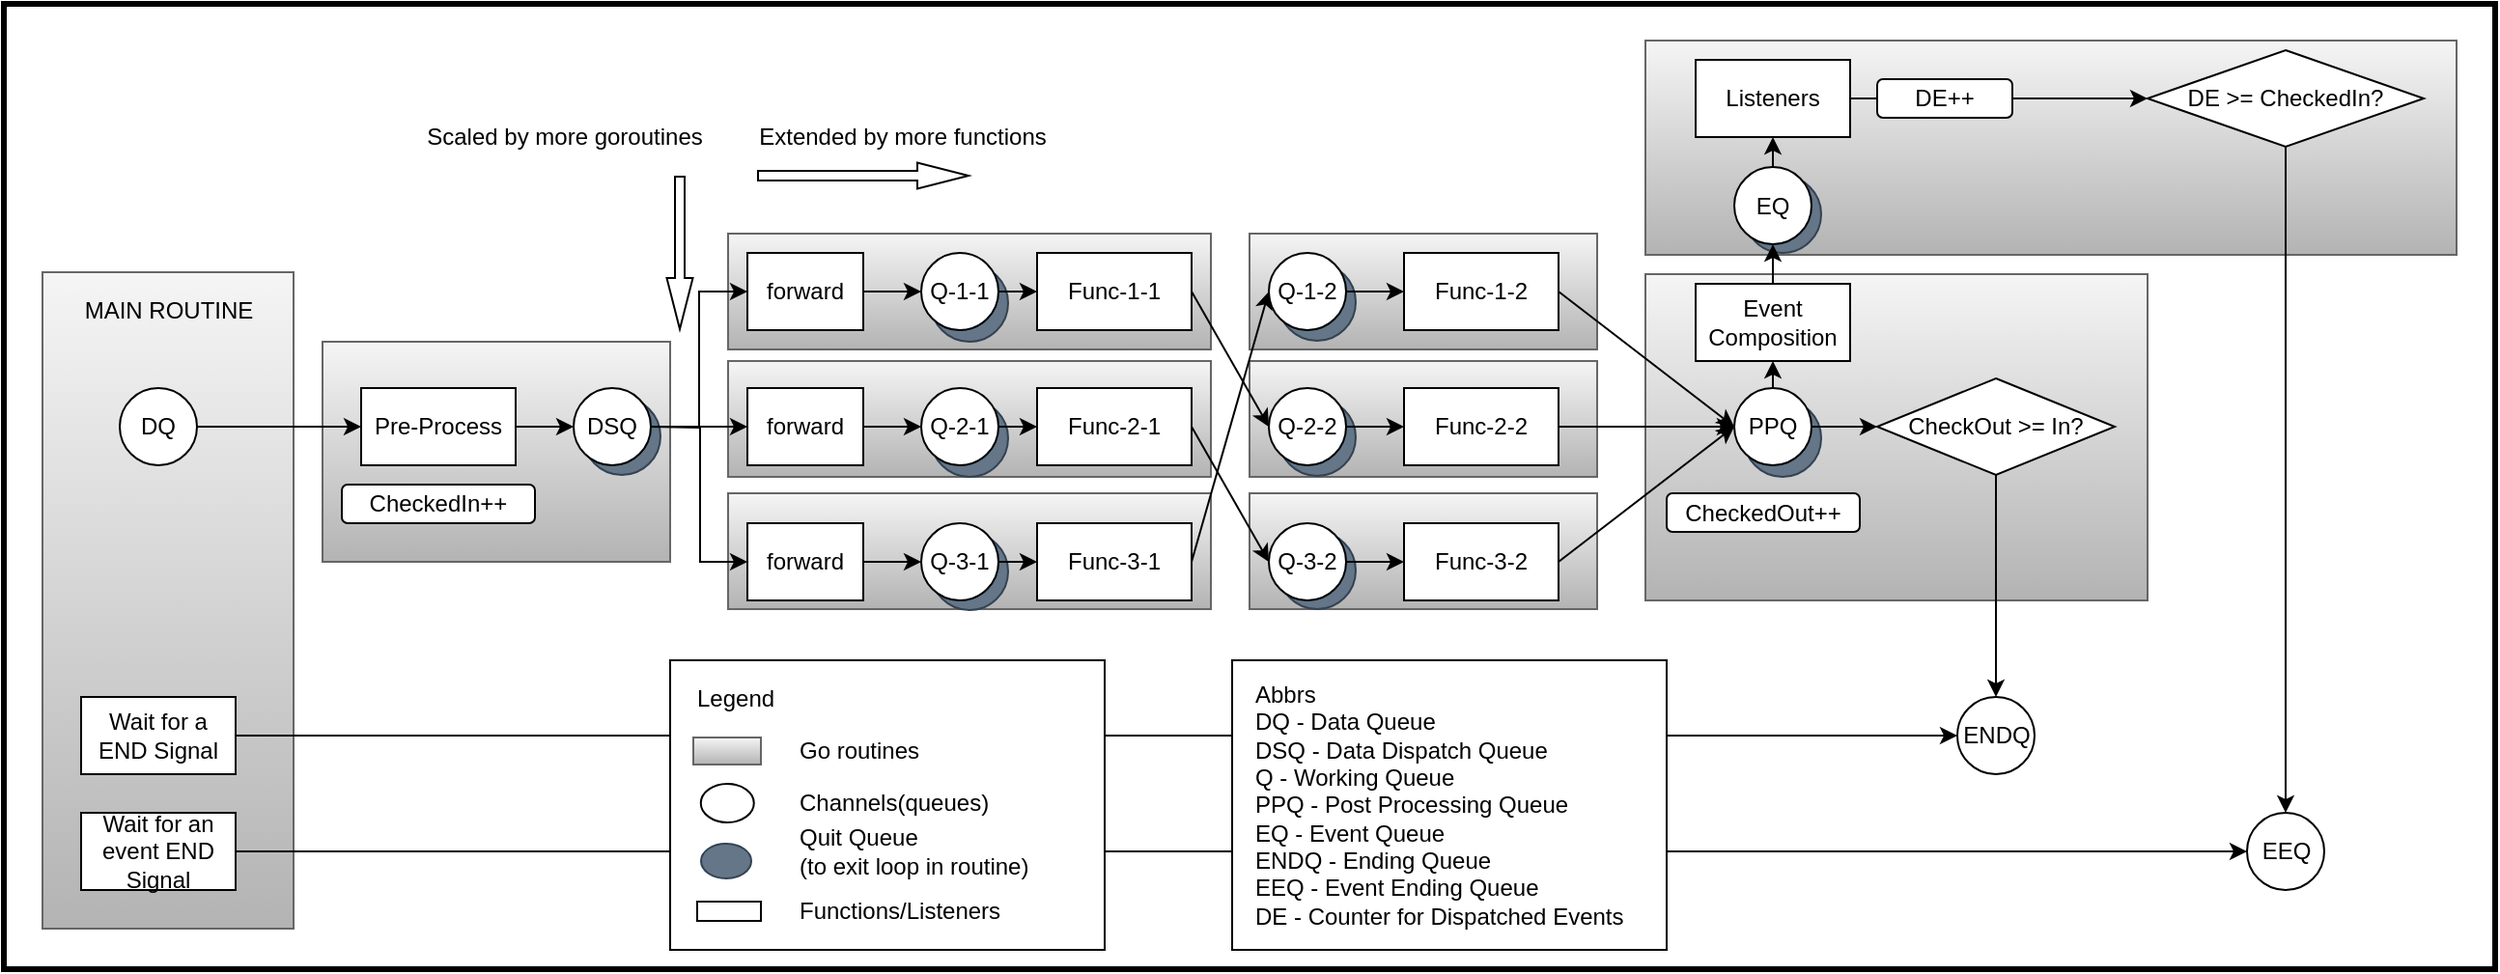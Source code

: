 <mxfile version="19.0.3" type="device"><diagram id="prtHgNgQTEPvFCAcTncT" name="Page-1"><mxGraphModel dx="2048" dy="781" grid="1" gridSize="10" guides="1" tooltips="1" connect="1" arrows="1" fold="1" page="1" pageScale="1" pageWidth="827" pageHeight="1169" math="0" shadow="0"><root><mxCell id="0"/><mxCell id="1" parent="0"/><mxCell id="g2v82bZlvoj3kzFLRllL-138" value="" style="rounded=0;whiteSpace=wrap;html=1;fillColor=#f5f5f5;gradientColor=#b3b3b3;strokeColor=#666666;" parent="1" vertex="1"><mxGeometry x="50" y="160" width="260" height="169" as="geometry"/></mxCell><mxCell id="g2v82bZlvoj3kzFLRllL-137" value="" style="rounded=0;whiteSpace=wrap;html=1;fillColor=#f5f5f5;gradientColor=#b3b3b3;strokeColor=#666666;" parent="1" vertex="1"><mxGeometry x="50" y="39" width="420" height="111" as="geometry"/></mxCell><mxCell id="g2v82bZlvoj3kzFLRllL-169" value="" style="ellipse;whiteSpace=wrap;html=1;fillColor=#647687;fontColor=#ffffff;strokeColor=#314354;" parent="1" vertex="1"><mxGeometry x="101" y="109" width="40" height="40" as="geometry"/></mxCell><mxCell id="g2v82bZlvoj3kzFLRllL-113" value="" style="rounded=0;whiteSpace=wrap;html=1;fillColor=#f5f5f5;gradientColor=#b3b3b3;strokeColor=#666666;" parent="1" vertex="1"><mxGeometry x="-635" y="195" width="180" height="114" as="geometry"/></mxCell><mxCell id="g2v82bZlvoj3kzFLRllL-168" value="" style="ellipse;whiteSpace=wrap;html=1;fillColor=#647687;fontColor=#ffffff;strokeColor=#314354;" parent="1" vertex="1"><mxGeometry x="-500" y="224" width="40" height="40" as="geometry"/></mxCell><mxCell id="g2v82bZlvoj3kzFLRllL-141" value="" style="rounded=0;whiteSpace=wrap;html=1;fillColor=#f5f5f5;gradientColor=#b3b3b3;strokeColor=#666666;" parent="1" vertex="1"><mxGeometry x="-780" y="159" width="130" height="340" as="geometry"/></mxCell><mxCell id="g2v82bZlvoj3kzFLRllL-116" value="" style="rounded=0;whiteSpace=wrap;html=1;fillColor=#f5f5f5;gradientColor=#b3b3b3;strokeColor=#666666;" parent="1" vertex="1"><mxGeometry x="-155" y="205" width="180" height="60" as="geometry"/></mxCell><mxCell id="g2v82bZlvoj3kzFLRllL-117" value="" style="rounded=0;whiteSpace=wrap;html=1;fillColor=#f5f5f5;gradientColor=#b3b3b3;strokeColor=#666666;" parent="1" vertex="1"><mxGeometry x="-425" y="205" width="250" height="60" as="geometry"/></mxCell><mxCell id="g2v82bZlvoj3kzFLRllL-118" value="" style="rounded=0;whiteSpace=wrap;html=1;fillColor=#f5f5f5;gradientColor=#b3b3b3;strokeColor=#666666;" parent="1" vertex="1"><mxGeometry x="-155" y="273.5" width="180" height="60" as="geometry"/></mxCell><mxCell id="g2v82bZlvoj3kzFLRllL-119" value="" style="rounded=0;whiteSpace=wrap;html=1;fillColor=#f5f5f5;gradientColor=#b3b3b3;strokeColor=#666666;" parent="1" vertex="1"><mxGeometry x="-425" y="273.5" width="250" height="60" as="geometry"/></mxCell><mxCell id="g2v82bZlvoj3kzFLRllL-115" value="" style="rounded=0;whiteSpace=wrap;html=1;fillColor=#f5f5f5;gradientColor=#b3b3b3;strokeColor=#666666;" parent="1" vertex="1"><mxGeometry x="-155" y="139" width="180" height="60" as="geometry"/></mxCell><mxCell id="g2v82bZlvoj3kzFLRllL-114" value="" style="rounded=0;whiteSpace=wrap;html=1;fillColor=#f5f5f5;gradientColor=#b3b3b3;strokeColor=#666666;" parent="1" vertex="1"><mxGeometry x="-425" y="139" width="250" height="60" as="geometry"/></mxCell><mxCell id="g2v82bZlvoj3kzFLRllL-106" value="" style="ellipse;whiteSpace=wrap;html=1;fillColor=#647687;fontColor=#ffffff;strokeColor=#314354;" parent="1" vertex="1"><mxGeometry x="-320" y="155" width="40" height="40" as="geometry"/></mxCell><mxCell id="g2v82bZlvoj3kzFLRllL-107" value="" style="ellipse;whiteSpace=wrap;html=1;fillColor=#647687;fontColor=#ffffff;strokeColor=#314354;" parent="1" vertex="1"><mxGeometry x="-320" y="225" width="40" height="40" as="geometry"/></mxCell><mxCell id="g2v82bZlvoj3kzFLRllL-108" value="" style="ellipse;whiteSpace=wrap;html=1;fillColor=#647687;fontColor=#ffffff;strokeColor=#314354;" parent="1" vertex="1"><mxGeometry x="-320" y="294" width="40" height="40" as="geometry"/></mxCell><mxCell id="g2v82bZlvoj3kzFLRllL-109" value="" style="ellipse;whiteSpace=wrap;html=1;fillColor=#647687;fontColor=#ffffff;strokeColor=#314354;" parent="1" vertex="1"><mxGeometry x="-140" y="154.5" width="40" height="40" as="geometry"/></mxCell><mxCell id="g2v82bZlvoj3kzFLRllL-110" value="" style="ellipse;whiteSpace=wrap;html=1;fillColor=#647687;fontColor=#ffffff;strokeColor=#314354;" parent="1" vertex="1"><mxGeometry x="-140" y="224.5" width="40" height="40" as="geometry"/></mxCell><mxCell id="g2v82bZlvoj3kzFLRllL-111" value="" style="ellipse;whiteSpace=wrap;html=1;fillColor=#647687;fontColor=#ffffff;strokeColor=#314354;" parent="1" vertex="1"><mxGeometry x="-140" y="293.5" width="40" height="40" as="geometry"/></mxCell><mxCell id="g2v82bZlvoj3kzFLRllL-112" value="" style="ellipse;whiteSpace=wrap;html=1;fillColor=#647687;fontColor=#ffffff;strokeColor=#314354;" parent="1" vertex="1"><mxGeometry x="101" y="225" width="40" height="40" as="geometry"/></mxCell><mxCell id="g2v82bZlvoj3kzFLRllL-20" value="" style="edgeStyle=orthogonalEdgeStyle;rounded=0;orthogonalLoop=1;jettySize=auto;html=1;" parent="1" source="g2v82bZlvoj3kzFLRllL-21" target="g2v82bZlvoj3kzFLRllL-22" edge="1"><mxGeometry relative="1" as="geometry"/></mxCell><mxCell id="g2v82bZlvoj3kzFLRllL-21" value="DQ" style="ellipse;whiteSpace=wrap;html=1;" parent="1" vertex="1"><mxGeometry x="-740" y="219" width="40" height="40" as="geometry"/></mxCell><mxCell id="g2v82bZlvoj3kzFLRllL-22" value="Pre-Process" style="rounded=0;whiteSpace=wrap;html=1;fontFamily=Helvetica;fontSize=12;fontColor=#000000;align=center;" parent="1" vertex="1"><mxGeometry x="-615" y="219" width="80" height="40" as="geometry"/></mxCell><mxCell id="g2v82bZlvoj3kzFLRllL-23" value="DSQ" style="ellipse;whiteSpace=wrap;html=1;" parent="1" vertex="1"><mxGeometry x="-505" y="219" width="40" height="40" as="geometry"/></mxCell><mxCell id="g2v82bZlvoj3kzFLRllL-24" value="" style="edgeStyle=orthogonalEdgeStyle;rounded=0;orthogonalLoop=1;jettySize=auto;html=1;endArrow=classic;endFill=1;exitX=1;exitY=0.5;exitDx=0;exitDy=0;" parent="1" source="g2v82bZlvoj3kzFLRllL-22" target="g2v82bZlvoj3kzFLRllL-23" edge="1"><mxGeometry relative="1" as="geometry"/></mxCell><mxCell id="g2v82bZlvoj3kzFLRllL-25" style="edgeStyle=orthogonalEdgeStyle;rounded=0;orthogonalLoop=1;jettySize=auto;html=1;endArrow=classic;endFill=1;exitX=1;exitY=0.5;exitDx=0;exitDy=0;entryX=0;entryY=0.5;entryDx=0;entryDy=0;startArrow=none;" parent="1" source="g2v82bZlvoj3kzFLRllL-72" target="g2v82bZlvoj3kzFLRllL-26" edge="1"><mxGeometry relative="1" as="geometry"><mxPoint x="-275" y="209" as="targetPoint"/></mxGeometry></mxCell><mxCell id="g2v82bZlvoj3kzFLRllL-26" value="Func-1-1" style="rounded=0;whiteSpace=wrap;html=1;fontFamily=Helvetica;fontSize=12;fontColor=#000000;align=center;" parent="1" vertex="1"><mxGeometry x="-265" y="149" width="80" height="40" as="geometry"/></mxCell><mxCell id="g2v82bZlvoj3kzFLRllL-70" value="Func-1-2" style="rounded=0;whiteSpace=wrap;html=1;fontFamily=Helvetica;fontSize=12;fontColor=#000000;align=center;" parent="1" vertex="1"><mxGeometry x="-75" y="149" width="80" height="40" as="geometry"/></mxCell><mxCell id="g2v82bZlvoj3kzFLRllL-71" value="Q-1-2" style="ellipse;whiteSpace=wrap;html=1;" parent="1" vertex="1"><mxGeometry x="-145" y="149" width="40" height="40" as="geometry"/></mxCell><mxCell id="g2v82bZlvoj3kzFLRllL-72" value="Q-1-1" style="ellipse;whiteSpace=wrap;html=1;" parent="1" vertex="1"><mxGeometry x="-325" y="149" width="40" height="40" as="geometry"/></mxCell><mxCell id="g2v82bZlvoj3kzFLRllL-73" value="" style="edgeStyle=orthogonalEdgeStyle;rounded=0;orthogonalLoop=1;jettySize=auto;html=1;endArrow=classic;endFill=1;exitX=1;exitY=0.5;exitDx=0;exitDy=0;entryX=0;entryY=0.5;entryDx=0;entryDy=0;startArrow=none;" parent="1" source="g2v82bZlvoj3kzFLRllL-84" target="g2v82bZlvoj3kzFLRllL-72" edge="1"><mxGeometry relative="1" as="geometry"><mxPoint x="-265" y="189" as="targetPoint"/><mxPoint x="-445" y="239" as="sourcePoint"/></mxGeometry></mxCell><mxCell id="g2v82bZlvoj3kzFLRllL-74" style="edgeStyle=orthogonalEdgeStyle;rounded=0;orthogonalLoop=1;jettySize=auto;html=1;endArrow=classic;endFill=1;exitX=1;exitY=0.5;exitDx=0;exitDy=0;entryX=0;entryY=0.5;entryDx=0;entryDy=0;startArrow=none;" parent="1" source="g2v82bZlvoj3kzFLRllL-78" target="g2v82bZlvoj3kzFLRllL-75" edge="1"><mxGeometry relative="1" as="geometry"><mxPoint x="-275" y="279" as="targetPoint"/></mxGeometry></mxCell><mxCell id="g2v82bZlvoj3kzFLRllL-75" value="Func-2-1" style="rounded=0;whiteSpace=wrap;html=1;fontFamily=Helvetica;fontSize=12;fontColor=#000000;align=center;" parent="1" vertex="1"><mxGeometry x="-265" y="219" width="80" height="40" as="geometry"/></mxCell><mxCell id="g2v82bZlvoj3kzFLRllL-76" value="Func-2-2" style="rounded=0;whiteSpace=wrap;html=1;fontFamily=Helvetica;fontSize=12;fontColor=#000000;align=center;" parent="1" vertex="1"><mxGeometry x="-75" y="219" width="80" height="40" as="geometry"/></mxCell><mxCell id="g2v82bZlvoj3kzFLRllL-77" value="Q-2-2" style="ellipse;whiteSpace=wrap;html=1;" parent="1" vertex="1"><mxGeometry x="-145" y="219" width="40" height="40" as="geometry"/></mxCell><mxCell id="g2v82bZlvoj3kzFLRllL-78" value="Q-2-1" style="ellipse;whiteSpace=wrap;html=1;" parent="1" vertex="1"><mxGeometry x="-325" y="219" width="40" height="40" as="geometry"/></mxCell><mxCell id="g2v82bZlvoj3kzFLRllL-79" style="edgeStyle=orthogonalEdgeStyle;rounded=0;orthogonalLoop=1;jettySize=auto;html=1;endArrow=classic;endFill=1;exitX=1;exitY=0.5;exitDx=0;exitDy=0;entryX=0;entryY=0.5;entryDx=0;entryDy=0;startArrow=none;" parent="1" source="g2v82bZlvoj3kzFLRllL-83" target="g2v82bZlvoj3kzFLRllL-80" edge="1"><mxGeometry relative="1" as="geometry"><mxPoint x="-275" y="349" as="targetPoint"/></mxGeometry></mxCell><mxCell id="g2v82bZlvoj3kzFLRllL-80" value="Func-3-1" style="rounded=0;whiteSpace=wrap;html=1;fontFamily=Helvetica;fontSize=12;fontColor=#000000;align=center;" parent="1" vertex="1"><mxGeometry x="-265" y="289" width="80" height="40" as="geometry"/></mxCell><mxCell id="g2v82bZlvoj3kzFLRllL-81" value="Func-3-2" style="rounded=0;whiteSpace=wrap;html=1;fontFamily=Helvetica;fontSize=12;fontColor=#000000;align=center;" parent="1" vertex="1"><mxGeometry x="-75" y="289" width="80" height="40" as="geometry"/></mxCell><mxCell id="g2v82bZlvoj3kzFLRllL-82" value="Q-3-2" style="ellipse;whiteSpace=wrap;html=1;" parent="1" vertex="1"><mxGeometry x="-145" y="289" width="40" height="40" as="geometry"/></mxCell><mxCell id="g2v82bZlvoj3kzFLRllL-83" value="Q-3-1" style="ellipse;whiteSpace=wrap;html=1;" parent="1" vertex="1"><mxGeometry x="-325" y="289" width="40" height="40" as="geometry"/></mxCell><mxCell id="g2v82bZlvoj3kzFLRllL-84" value="forward" style="rounded=0;whiteSpace=wrap;html=1;fontFamily=Helvetica;fontSize=12;fontColor=#000000;align=center;" parent="1" vertex="1"><mxGeometry x="-415" y="149" width="60" height="40" as="geometry"/></mxCell><mxCell id="g2v82bZlvoj3kzFLRllL-85" value="" style="edgeStyle=orthogonalEdgeStyle;rounded=0;orthogonalLoop=1;jettySize=auto;html=1;endArrow=classic;endFill=1;exitX=1;exitY=0.5;exitDx=0;exitDy=0;entryX=0;entryY=0.5;entryDx=0;entryDy=0;startArrow=none;" parent="1" source="g2v82bZlvoj3kzFLRllL-23" target="g2v82bZlvoj3kzFLRllL-84" edge="1"><mxGeometry relative="1" as="geometry"><mxPoint x="-325" y="169" as="targetPoint"/><mxPoint x="-445" y="239" as="sourcePoint"/></mxGeometry></mxCell><mxCell id="g2v82bZlvoj3kzFLRllL-86" value="forward" style="rounded=0;whiteSpace=wrap;html=1;fontFamily=Helvetica;fontSize=12;fontColor=#000000;align=center;" parent="1" vertex="1"><mxGeometry x="-415" y="219" width="60" height="40" as="geometry"/></mxCell><mxCell id="g2v82bZlvoj3kzFLRllL-87" value="forward" style="rounded=0;whiteSpace=wrap;html=1;fontFamily=Helvetica;fontSize=12;fontColor=#000000;align=center;" parent="1" vertex="1"><mxGeometry x="-415" y="289" width="60" height="40" as="geometry"/></mxCell><mxCell id="g2v82bZlvoj3kzFLRllL-88" style="edgeStyle=orthogonalEdgeStyle;rounded=0;orthogonalLoop=1;jettySize=auto;html=1;endArrow=classic;endFill=1;exitX=1;exitY=0.5;exitDx=0;exitDy=0;startArrow=none;" parent="1" source="g2v82bZlvoj3kzFLRllL-86" edge="1"><mxGeometry relative="1" as="geometry"><mxPoint x="-325" y="239" as="targetPoint"/><mxPoint x="-275" y="249" as="sourcePoint"/></mxGeometry></mxCell><mxCell id="g2v82bZlvoj3kzFLRllL-89" style="edgeStyle=orthogonalEdgeStyle;rounded=0;orthogonalLoop=1;jettySize=auto;html=1;endArrow=classic;endFill=1;exitX=1;exitY=0.5;exitDx=0;exitDy=0;startArrow=none;" parent="1" source="g2v82bZlvoj3kzFLRllL-87" edge="1"><mxGeometry relative="1" as="geometry"><mxPoint x="-325" y="309" as="targetPoint"/><mxPoint x="-275" y="319" as="sourcePoint"/></mxGeometry></mxCell><mxCell id="g2v82bZlvoj3kzFLRllL-90" value="" style="edgeStyle=orthogonalEdgeStyle;rounded=0;orthogonalLoop=1;jettySize=auto;html=1;endArrow=classic;endFill=1;exitX=1;exitY=0.5;exitDx=0;exitDy=0;entryX=0;entryY=0.5;entryDx=0;entryDy=0;startArrow=none;" parent="1" source="g2v82bZlvoj3kzFLRllL-23" target="g2v82bZlvoj3kzFLRllL-86" edge="1"><mxGeometry relative="1" as="geometry"><mxPoint x="-405" y="179" as="targetPoint"/><mxPoint x="-455" y="249" as="sourcePoint"/></mxGeometry></mxCell><mxCell id="g2v82bZlvoj3kzFLRllL-91" value="" style="edgeStyle=orthogonalEdgeStyle;rounded=0;orthogonalLoop=1;jettySize=auto;html=1;endArrow=classic;endFill=1;entryX=0;entryY=0.5;entryDx=0;entryDy=0;startArrow=none;" parent="1" target="g2v82bZlvoj3kzFLRllL-87" edge="1"><mxGeometry relative="1" as="geometry"><mxPoint x="-405" y="249" as="targetPoint"/><mxPoint x="-465" y="239" as="sourcePoint"/></mxGeometry></mxCell><mxCell id="g2v82bZlvoj3kzFLRllL-92" value="" style="endArrow=classic;html=1;rounded=0;exitX=1;exitY=0.5;exitDx=0;exitDy=0;entryX=0;entryY=0.5;entryDx=0;entryDy=0;" parent="1" source="g2v82bZlvoj3kzFLRllL-26" target="g2v82bZlvoj3kzFLRllL-77" edge="1"><mxGeometry width="50" height="50" relative="1" as="geometry"><mxPoint x="-215" y="-31" as="sourcePoint"/><mxPoint x="-195" y="29" as="targetPoint"/></mxGeometry></mxCell><mxCell id="g2v82bZlvoj3kzFLRllL-93" value="" style="endArrow=classic;html=1;rounded=0;exitX=1;exitY=0.5;exitDx=0;exitDy=0;entryX=0;entryY=0.5;entryDx=0;entryDy=0;" parent="1" source="g2v82bZlvoj3kzFLRllL-75" target="g2v82bZlvoj3kzFLRllL-82" edge="1"><mxGeometry width="50" height="50" relative="1" as="geometry"><mxPoint x="-175" y="179" as="sourcePoint"/><mxPoint x="-135" y="249" as="targetPoint"/></mxGeometry></mxCell><mxCell id="g2v82bZlvoj3kzFLRllL-94" value="" style="endArrow=classic;html=1;rounded=0;exitX=1;exitY=0.5;exitDx=0;exitDy=0;entryX=0;entryY=0.5;entryDx=0;entryDy=0;" parent="1" source="g2v82bZlvoj3kzFLRllL-80" target="g2v82bZlvoj3kzFLRllL-71" edge="1"><mxGeometry width="50" height="50" relative="1" as="geometry"><mxPoint x="-175" y="179" as="sourcePoint"/><mxPoint x="-135" y="249" as="targetPoint"/></mxGeometry></mxCell><mxCell id="g2v82bZlvoj3kzFLRllL-95" value="PPQ" style="ellipse;whiteSpace=wrap;html=1;" parent="1" vertex="1"><mxGeometry x="96" y="219" width="40" height="40" as="geometry"/></mxCell><mxCell id="g2v82bZlvoj3kzFLRllL-96" style="edgeStyle=orthogonalEdgeStyle;rounded=0;orthogonalLoop=1;jettySize=auto;html=1;endArrow=classic;endFill=1;entryX=0;entryY=0.5;entryDx=0;entryDy=0;startArrow=none;exitX=1;exitY=0.5;exitDx=0;exitDy=0;" parent="1" source="g2v82bZlvoj3kzFLRllL-71" target="g2v82bZlvoj3kzFLRllL-70" edge="1"><mxGeometry relative="1" as="geometry"><mxPoint x="-82" y="169" as="targetPoint"/><mxPoint x="-105" y="169" as="sourcePoint"/></mxGeometry></mxCell><mxCell id="g2v82bZlvoj3kzFLRllL-97" style="edgeStyle=orthogonalEdgeStyle;rounded=0;orthogonalLoop=1;jettySize=auto;html=1;endArrow=classic;endFill=1;entryX=0;entryY=0.5;entryDx=0;entryDy=0;startArrow=none;" parent="1" target="g2v82bZlvoj3kzFLRllL-76" edge="1"><mxGeometry relative="1" as="geometry"><mxPoint x="-82" y="239" as="targetPoint"/><mxPoint x="-105" y="239" as="sourcePoint"/></mxGeometry></mxCell><mxCell id="g2v82bZlvoj3kzFLRllL-98" style="edgeStyle=orthogonalEdgeStyle;rounded=0;orthogonalLoop=1;jettySize=auto;html=1;endArrow=classic;endFill=1;entryX=0;entryY=0.5;entryDx=0;entryDy=0;startArrow=none;" parent="1" target="g2v82bZlvoj3kzFLRllL-81" edge="1"><mxGeometry relative="1" as="geometry"><mxPoint x="-82" y="309" as="targetPoint"/><mxPoint x="-105" y="309" as="sourcePoint"/></mxGeometry></mxCell><mxCell id="g2v82bZlvoj3kzFLRllL-100" value="" style="endArrow=classic;html=1;rounded=0;exitX=1;exitY=0.5;exitDx=0;exitDy=0;entryX=0;entryY=0.5;entryDx=0;entryDy=0;" parent="1" source="g2v82bZlvoj3kzFLRllL-70" target="g2v82bZlvoj3kzFLRllL-95" edge="1"><mxGeometry width="50" height="50" relative="1" as="geometry"><mxPoint x="-175" y="319" as="sourcePoint"/><mxPoint x="-135" y="179" as="targetPoint"/></mxGeometry></mxCell><mxCell id="g2v82bZlvoj3kzFLRllL-101" value="" style="endArrow=classic;html=1;rounded=0;exitX=1;exitY=0.5;exitDx=0;exitDy=0;entryX=0;entryY=0.5;entryDx=0;entryDy=0;" parent="1" source="g2v82bZlvoj3kzFLRllL-76" target="g2v82bZlvoj3kzFLRllL-95" edge="1"><mxGeometry width="50" height="50" relative="1" as="geometry"><mxPoint x="15" y="179" as="sourcePoint"/><mxPoint x="55" y="249" as="targetPoint"/></mxGeometry></mxCell><mxCell id="g2v82bZlvoj3kzFLRllL-102" value="" style="endArrow=classic;html=1;rounded=0;exitX=1;exitY=0.5;exitDx=0;exitDy=0;entryX=0;entryY=0.5;entryDx=0;entryDy=0;" parent="1" source="g2v82bZlvoj3kzFLRllL-81" target="g2v82bZlvoj3kzFLRllL-95" edge="1"><mxGeometry width="50" height="50" relative="1" as="geometry"><mxPoint x="25" y="189" as="sourcePoint"/><mxPoint x="65" y="259" as="targetPoint"/></mxGeometry></mxCell><mxCell id="g2v82bZlvoj3kzFLRllL-103" value="CheckedIn++" style="rounded=1;whiteSpace=wrap;html=1;" parent="1" vertex="1"><mxGeometry x="-625" y="269" width="100" height="20" as="geometry"/></mxCell><mxCell id="g2v82bZlvoj3kzFLRllL-104" value="CheckedOut++" style="rounded=1;whiteSpace=wrap;html=1;" parent="1" vertex="1"><mxGeometry x="61" y="273.5" width="100" height="20" as="geometry"/></mxCell><mxCell id="g2v82bZlvoj3kzFLRllL-120" value="CheckOut &amp;gt;= In?" style="rhombus;whiteSpace=wrap;html=1;" parent="1" vertex="1"><mxGeometry x="170" y="214" width="123" height="50" as="geometry"/></mxCell><mxCell id="g2v82bZlvoj3kzFLRllL-121" value="" style="endArrow=classic;html=1;rounded=0;exitX=1;exitY=0.5;exitDx=0;exitDy=0;entryX=0;entryY=0.5;entryDx=0;entryDy=0;" parent="1" source="g2v82bZlvoj3kzFLRllL-95" target="g2v82bZlvoj3kzFLRllL-120" edge="1"><mxGeometry width="50" height="50" relative="1" as="geometry"><mxPoint x="48" y="179" as="sourcePoint"/><mxPoint x="106" y="249" as="targetPoint"/></mxGeometry></mxCell><mxCell id="g2v82bZlvoj3kzFLRllL-122" value="ENDQ" style="ellipse;whiteSpace=wrap;html=1;" parent="1" vertex="1"><mxGeometry x="211.5" y="379" width="40" height="40" as="geometry"/></mxCell><mxCell id="g2v82bZlvoj3kzFLRllL-123" value="Event Composition" style="rounded=0;whiteSpace=wrap;html=1;fontFamily=Helvetica;fontSize=12;fontColor=#000000;align=center;" parent="1" vertex="1"><mxGeometry x="76" y="165" width="80" height="40" as="geometry"/></mxCell><mxCell id="g2v82bZlvoj3kzFLRllL-125" value="" style="endArrow=classic;html=1;rounded=0;entryX=0.5;entryY=1;entryDx=0;entryDy=0;exitX=0.5;exitY=0;exitDx=0;exitDy=0;" parent="1" source="g2v82bZlvoj3kzFLRllL-95" target="g2v82bZlvoj3kzFLRllL-123" edge="1"><mxGeometry width="50" height="50" relative="1" as="geometry"><mxPoint x="116" y="259" as="sourcePoint"/><mxPoint x="116" y="359" as="targetPoint"/></mxGeometry></mxCell><mxCell id="g2v82bZlvoj3kzFLRllL-127" value="" style="shape=flexArrow;endArrow=classic;html=1;rounded=0;width=5;endSize=8.5;endWidth=7.5;" parent="1" edge="1"><mxGeometry width="50" height="50" relative="1" as="geometry"><mxPoint x="-410" y="109" as="sourcePoint"/><mxPoint x="-300" y="109" as="targetPoint"/></mxGeometry></mxCell><mxCell id="g2v82bZlvoj3kzFLRllL-128" value="Extended by more functions" style="text;html=1;resizable=0;autosize=1;align=center;verticalAlign=middle;points=[];fillColor=none;strokeColor=none;rounded=0;" parent="1" vertex="1"><mxGeometry x="-415" y="79" width="160" height="20" as="geometry"/></mxCell><mxCell id="g2v82bZlvoj3kzFLRllL-129" value="" style="shape=flexArrow;endArrow=classic;html=1;rounded=0;width=5;endSize=8.5;endWidth=7.5;" parent="1" edge="1"><mxGeometry width="50" height="50" relative="1" as="geometry"><mxPoint x="-450" y="109" as="sourcePoint"/><mxPoint x="-450" y="189" as="targetPoint"/></mxGeometry></mxCell><mxCell id="g2v82bZlvoj3kzFLRllL-130" value="Scaled by more goroutines" style="text;html=1;resizable=0;autosize=1;align=center;verticalAlign=middle;points=[];fillColor=none;strokeColor=none;rounded=0;" parent="1" vertex="1"><mxGeometry x="-590" y="79" width="160" height="20" as="geometry"/></mxCell><mxCell id="g2v82bZlvoj3kzFLRllL-131" value="EQ" style="ellipse;whiteSpace=wrap;html=1;" parent="1" vertex="1"><mxGeometry x="96" y="104.5" width="40" height="40" as="geometry"/></mxCell><mxCell id="g2v82bZlvoj3kzFLRllL-132" value="" style="endArrow=classic;html=1;rounded=0;exitX=0.5;exitY=0;exitDx=0;exitDy=0;entryX=0.5;entryY=1;entryDx=0;entryDy=0;" parent="1" source="g2v82bZlvoj3kzFLRllL-123" target="g2v82bZlvoj3kzFLRllL-131" edge="1"><mxGeometry width="50" height="50" relative="1" as="geometry"><mxPoint x="90" y="419" as="sourcePoint"/><mxPoint x="90" y="389" as="targetPoint"/></mxGeometry></mxCell><mxCell id="g2v82bZlvoj3kzFLRllL-134" value="Listeners" style="rounded=0;whiteSpace=wrap;html=1;fontFamily=Helvetica;fontSize=12;fontColor=#000000;align=center;" parent="1" vertex="1"><mxGeometry x="76" y="49" width="80" height="40" as="geometry"/></mxCell><mxCell id="g2v82bZlvoj3kzFLRllL-135" value="" style="endArrow=classic;html=1;rounded=0;exitX=0.5;exitY=0;exitDx=0;exitDy=0;entryX=0.5;entryY=1;entryDx=0;entryDy=0;" parent="1" source="g2v82bZlvoj3kzFLRllL-131" target="g2v82bZlvoj3kzFLRllL-134" edge="1"><mxGeometry width="50" height="50" relative="1" as="geometry"><mxPoint x="126" y="349" as="sourcePoint"/><mxPoint x="126" y="374" as="targetPoint"/></mxGeometry></mxCell><mxCell id="g2v82bZlvoj3kzFLRllL-136" value="" style="endArrow=classic;html=1;rounded=0;exitX=0.5;exitY=1;exitDx=0;exitDy=0;entryX=0.5;entryY=0;entryDx=0;entryDy=0;" parent="1" source="g2v82bZlvoj3kzFLRllL-120" target="g2v82bZlvoj3kzFLRllL-122" edge="1"><mxGeometry width="50" height="50" relative="1" as="geometry"><mxPoint x="15" y="319" as="sourcePoint"/><mxPoint x="106" y="249" as="targetPoint"/></mxGeometry></mxCell><mxCell id="g2v82bZlvoj3kzFLRllL-139" value="Wait for a END Signal" style="rounded=0;whiteSpace=wrap;html=1;fontFamily=Helvetica;fontSize=12;fontColor=#000000;align=center;" parent="1" vertex="1"><mxGeometry x="-760" y="379" width="80" height="40" as="geometry"/></mxCell><mxCell id="g2v82bZlvoj3kzFLRllL-140" value="" style="endArrow=classic;html=1;rounded=0;exitX=1;exitY=0.5;exitDx=0;exitDy=0;entryX=0;entryY=0.5;entryDx=0;entryDy=0;" parent="1" source="g2v82bZlvoj3kzFLRllL-139" target="g2v82bZlvoj3kzFLRllL-122" edge="1"><mxGeometry width="50" height="50" relative="1" as="geometry"><mxPoint x="241.5" y="274" as="sourcePoint"/><mxPoint x="241.5" y="394" as="targetPoint"/></mxGeometry></mxCell><mxCell id="g2v82bZlvoj3kzFLRllL-142" value="MAIN ROUTINE" style="text;html=1;resizable=0;autosize=1;align=center;verticalAlign=middle;points=[];fillColor=none;strokeColor=none;rounded=0;" parent="1" vertex="1"><mxGeometry x="-765" y="169" width="100" height="20" as="geometry"/></mxCell><mxCell id="g2v82bZlvoj3kzFLRllL-145" value="DE &amp;gt;= CheckedIn?" style="rhombus;whiteSpace=wrap;html=1;" parent="1" vertex="1"><mxGeometry x="310" y="44" width="143" height="50" as="geometry"/></mxCell><mxCell id="g2v82bZlvoj3kzFLRllL-146" value="EEQ" style="ellipse;whiteSpace=wrap;html=1;" parent="1" vertex="1"><mxGeometry x="361.5" y="439" width="40" height="40" as="geometry"/></mxCell><mxCell id="g2v82bZlvoj3kzFLRllL-147" value="" style="endArrow=classic;html=1;rounded=0;exitX=0.5;exitY=1;exitDx=0;exitDy=0;entryX=0.5;entryY=0;entryDx=0;entryDy=0;" parent="1" source="g2v82bZlvoj3kzFLRllL-145" target="g2v82bZlvoj3kzFLRllL-146" edge="1"><mxGeometry width="50" height="50" relative="1" as="geometry"><mxPoint x="241.5" y="274" as="sourcePoint"/><mxPoint x="241.5" y="389" as="targetPoint"/></mxGeometry></mxCell><mxCell id="g2v82bZlvoj3kzFLRllL-148" value="" style="endArrow=classic;html=1;rounded=0;exitX=1;exitY=0.5;exitDx=0;exitDy=0;entryX=0;entryY=0.5;entryDx=0;entryDy=0;" parent="1" source="g2v82bZlvoj3kzFLRllL-134" target="g2v82bZlvoj3kzFLRllL-145" edge="1"><mxGeometry width="50" height="50" relative="1" as="geometry"><mxPoint x="241.5" y="274" as="sourcePoint"/><mxPoint x="241.5" y="389" as="targetPoint"/></mxGeometry></mxCell><mxCell id="g2v82bZlvoj3kzFLRllL-144" value="DE++" style="rounded=1;whiteSpace=wrap;html=1;" parent="1" vertex="1"><mxGeometry x="170" y="59" width="70" height="20" as="geometry"/></mxCell><mxCell id="g2v82bZlvoj3kzFLRllL-149" value="Wait for an event END Signal" style="rounded=0;whiteSpace=wrap;html=1;fontFamily=Helvetica;fontSize=12;fontColor=#000000;align=center;" parent="1" vertex="1"><mxGeometry x="-760" y="439" width="80" height="40" as="geometry"/></mxCell><mxCell id="g2v82bZlvoj3kzFLRllL-150" value="" style="endArrow=classic;html=1;rounded=0;exitX=1;exitY=0.5;exitDx=0;exitDy=0;entryX=0;entryY=0.5;entryDx=0;entryDy=0;" parent="1" source="g2v82bZlvoj3kzFLRllL-149" target="g2v82bZlvoj3kzFLRllL-146" edge="1"><mxGeometry width="50" height="50" relative="1" as="geometry"><mxPoint x="-670" y="409" as="sourcePoint"/><mxPoint x="221.5" y="409" as="targetPoint"/></mxGeometry></mxCell><mxCell id="g2v82bZlvoj3kzFLRllL-152" value="" style="rounded=0;whiteSpace=wrap;html=1;" parent="1" vertex="1"><mxGeometry x="-164" y="360" width="225" height="150" as="geometry"/></mxCell><mxCell id="g2v82bZlvoj3kzFLRllL-151" value="Abbrs&lt;br&gt;DQ - Data Queue&lt;br&gt;DSQ - Data Dispatch Queue&lt;br&gt;Q - Working Queue&lt;br&gt;PPQ - Post Processing Queue&lt;br&gt;EQ - Event Queue&lt;br&gt;ENDQ - Ending Queue&lt;br&gt;EEQ - Event Ending Queue&lt;br&gt;DE - Counter for Dispatched Events" style="text;html=1;resizable=0;autosize=1;align=left;verticalAlign=middle;points=[];rounded=0;" parent="1" vertex="1"><mxGeometry x="-154" y="370" width="210" height="130" as="geometry"/></mxCell><mxCell id="g2v82bZlvoj3kzFLRllL-153" value="" style="rounded=0;whiteSpace=wrap;html=1;" parent="1" vertex="1"><mxGeometry x="-455" y="360" width="225" height="150" as="geometry"/></mxCell><mxCell id="g2v82bZlvoj3kzFLRllL-154" value="Legend" style="text;html=1;resizable=0;autosize=1;align=left;verticalAlign=middle;points=[];rounded=0;" parent="1" vertex="1"><mxGeometry x="-443" y="370" width="60" height="20" as="geometry"/></mxCell><mxCell id="g2v82bZlvoj3kzFLRllL-155" value="" style="rounded=0;whiteSpace=wrap;html=1;fillColor=#f5f5f5;gradientColor=#b3b3b3;strokeColor=#666666;" parent="1" vertex="1"><mxGeometry x="-443" y="400" width="35" height="14" as="geometry"/></mxCell><mxCell id="g2v82bZlvoj3kzFLRllL-156" value="" style="ellipse;whiteSpace=wrap;html=1;" parent="1" vertex="1"><mxGeometry x="-439.12" y="424" width="27.5" height="20" as="geometry"/></mxCell><mxCell id="g2v82bZlvoj3kzFLRllL-162" value="" style="rounded=0;whiteSpace=wrap;html=1;fontFamily=Helvetica;fontSize=12;fontColor=#000000;align=center;" parent="1" vertex="1"><mxGeometry x="-441" y="485" width="33" height="10" as="geometry"/></mxCell><mxCell id="g2v82bZlvoj3kzFLRllL-164" value="Go routines" style="text;html=1;resizable=0;autosize=1;align=left;verticalAlign=middle;points=[];rounded=0;" parent="1" vertex="1"><mxGeometry x="-390" y="397" width="80" height="20" as="geometry"/></mxCell><mxCell id="g2v82bZlvoj3kzFLRllL-165" value="Channels(queues)" style="text;html=1;resizable=0;autosize=1;align=left;verticalAlign=middle;points=[];rounded=0;" parent="1" vertex="1"><mxGeometry x="-390" y="424" width="110" height="20" as="geometry"/></mxCell><mxCell id="g2v82bZlvoj3kzFLRllL-166" value="Quit Queue&lt;br&gt;(to exit loop in routine)" style="text;html=1;resizable=0;autosize=1;align=left;verticalAlign=middle;points=[];rounded=0;" parent="1" vertex="1"><mxGeometry x="-390" y="444" width="130" height="30" as="geometry"/></mxCell><mxCell id="g2v82bZlvoj3kzFLRllL-167" value="Functions/Listeners" style="text;html=1;resizable=0;autosize=1;align=left;verticalAlign=middle;points=[];rounded=0;" parent="1" vertex="1"><mxGeometry x="-390" y="480" width="120" height="20" as="geometry"/></mxCell><mxCell id="g2v82bZlvoj3kzFLRllL-159" value="" style="ellipse;whiteSpace=wrap;html=1;fillColor=#647687;fontColor=#ffffff;strokeColor=#314354;" parent="1" vertex="1"><mxGeometry x="-439" y="455.012" width="26.0" height="17.978" as="geometry"/></mxCell><mxCell id="g2v82bZlvoj3kzFLRllL-170" value="" style="rounded=0;whiteSpace=wrap;html=1;fillColor=none;strokeWidth=3;" parent="1" vertex="1"><mxGeometry x="-800" y="20" width="1290" height="500" as="geometry"/></mxCell></root></mxGraphModel></diagram></mxfile>